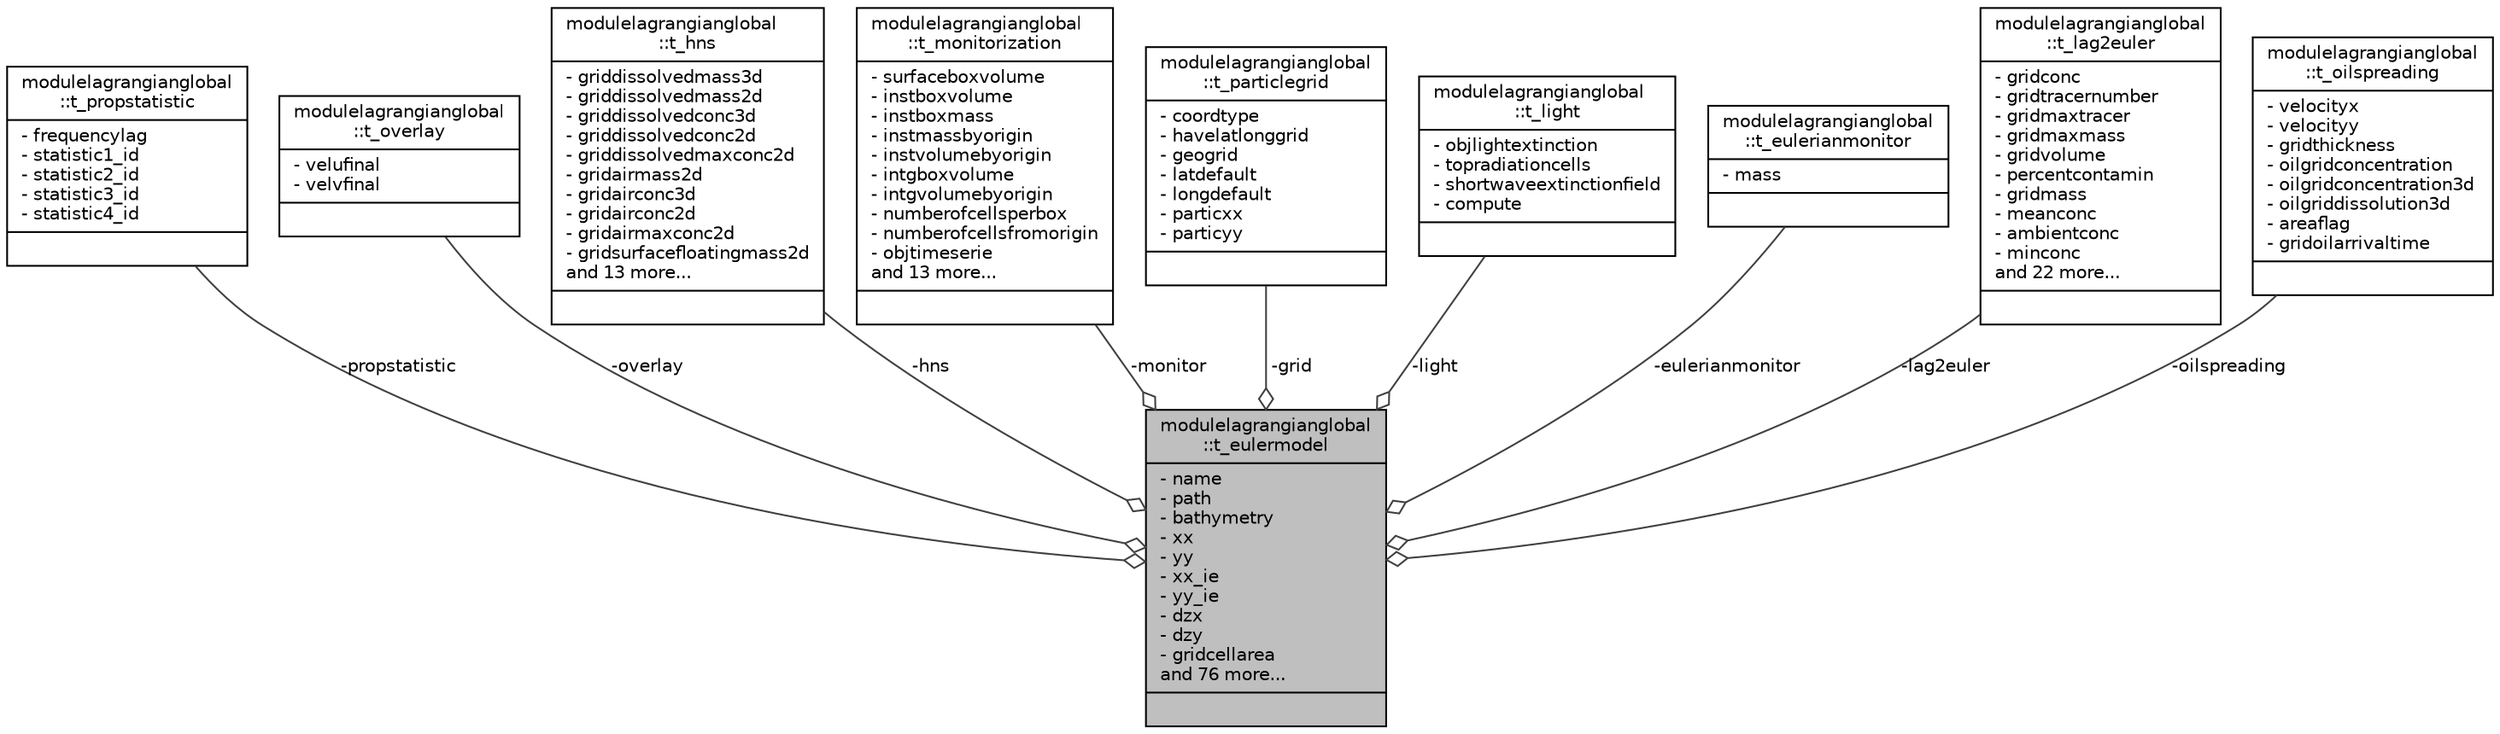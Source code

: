 digraph "modulelagrangianglobal::t_eulermodel"
{
 // LATEX_PDF_SIZE
  edge [fontname="Helvetica",fontsize="10",labelfontname="Helvetica",labelfontsize="10"];
  node [fontname="Helvetica",fontsize="10",shape=record];
  Node1 [label="{modulelagrangianglobal\l::t_eulermodel\n|- name\l- path\l- bathymetry\l- xx\l- yy\l- xx_ie\l- yy_ie\l- dzx\l- dzy\l- gridcellarea\land 76 more...\l|}",height=0.2,width=0.4,color="black", fillcolor="grey75", style="filled", fontcolor="black",tooltip=" "];
  Node2 -> Node1 [color="grey25",fontsize="10",style="solid",label=" -propstatistic" ,arrowhead="odiamond",fontname="Helvetica"];
  Node2 [label="{modulelagrangianglobal\l::t_propstatistic\n|- frequencylag\l- statistic1_id\l- statistic2_id\l- statistic3_id\l- statistic4_id\l|}",height=0.2,width=0.4,color="black", fillcolor="white", style="filled",URL="$structmodulelagrangianglobal_1_1t__propstatistic.html",tooltip=" "];
  Node3 -> Node1 [color="grey25",fontsize="10",style="solid",label=" -overlay" ,arrowhead="odiamond",fontname="Helvetica"];
  Node3 [label="{modulelagrangianglobal\l::t_overlay\n|- velufinal\l- velvfinal\l|}",height=0.2,width=0.4,color="black", fillcolor="white", style="filled",URL="$structmodulelagrangianglobal_1_1t__overlay.html",tooltip=" "];
  Node4 -> Node1 [color="grey25",fontsize="10",style="solid",label=" -hns" ,arrowhead="odiamond",fontname="Helvetica"];
  Node4 [label="{modulelagrangianglobal\l::t_hns\n|- griddissolvedmass3d\l- griddissolvedmass2d\l- griddissolvedconc3d\l- griddissolvedconc2d\l- griddissolvedmaxconc2d\l- gridairmass2d\l- gridairconc3d\l- gridairconc2d\l- gridairmaxconc2d\l- gridsurfacefloatingmass2d\land 13 more...\l|}",height=0.2,width=0.4,color="black", fillcolor="white", style="filled",URL="$structmodulelagrangianglobal_1_1t__hns.html",tooltip=" "];
  Node5 -> Node1 [color="grey25",fontsize="10",style="solid",label=" -monitor" ,arrowhead="odiamond",fontname="Helvetica"];
  Node5 [label="{modulelagrangianglobal\l::t_monitorization\n|- surfaceboxvolume\l- instboxvolume\l- instboxmass\l- instmassbyorigin\l- instvolumebyorigin\l- intgboxvolume\l- intgvolumebyorigin\l- numberofcellsperbox\l- numberofcellsfromorigin\l- objtimeserie\land 13 more...\l|}",height=0.2,width=0.4,color="black", fillcolor="white", style="filled",URL="$structmodulelagrangianglobal_1_1t__monitorization.html",tooltip=" "];
  Node6 -> Node1 [color="grey25",fontsize="10",style="solid",label=" -grid" ,arrowhead="odiamond",fontname="Helvetica"];
  Node6 [label="{modulelagrangianglobal\l::t_particlegrid\n|- coordtype\l- havelatlonggrid\l- geogrid\l- latdefault\l- longdefault\l- particxx\l- particyy\l|}",height=0.2,width=0.4,color="black", fillcolor="white", style="filled",URL="$structmodulelagrangianglobal_1_1t__particlegrid.html",tooltip=" "];
  Node7 -> Node1 [color="grey25",fontsize="10",style="solid",label=" -light" ,arrowhead="odiamond",fontname="Helvetica"];
  Node7 [label="{modulelagrangianglobal\l::t_light\n|- objlightextinction\l- topradiationcells\l- shortwaveextinctionfield\l- compute\l|}",height=0.2,width=0.4,color="black", fillcolor="white", style="filled",URL="$structmodulelagrangianglobal_1_1t__light.html",tooltip=" "];
  Node8 -> Node1 [color="grey25",fontsize="10",style="solid",label=" -eulerianmonitor" ,arrowhead="odiamond",fontname="Helvetica"];
  Node8 [label="{modulelagrangianglobal\l::t_eulerianmonitor\n|- mass\l|}",height=0.2,width=0.4,color="black", fillcolor="white", style="filled",URL="$structmodulelagrangianglobal_1_1t__eulerianmonitor.html",tooltip=" "];
  Node9 -> Node1 [color="grey25",fontsize="10",style="solid",label=" -lag2euler" ,arrowhead="odiamond",fontname="Helvetica"];
  Node9 [label="{modulelagrangianglobal\l::t_lag2euler\n|- gridconc\l- gridtracernumber\l- gridmaxtracer\l- gridmaxmass\l- gridvolume\l- percentcontamin\l- gridmass\l- meanconc\l- ambientconc\l- minconc\land 22 more...\l|}",height=0.2,width=0.4,color="black", fillcolor="white", style="filled",URL="$structmodulelagrangianglobal_1_1t__lag2euler.html",tooltip=" "];
  Node10 -> Node1 [color="grey25",fontsize="10",style="solid",label=" -oilspreading" ,arrowhead="odiamond",fontname="Helvetica"];
  Node10 [label="{modulelagrangianglobal\l::t_oilspreading\n|- velocityx\l- velocityy\l- gridthickness\l- oilgridconcentration\l- oilgridconcentration3d\l- oilgriddissolution3d\l- areaflag\l- gridoilarrivaltime\l|}",height=0.2,width=0.4,color="black", fillcolor="white", style="filled",URL="$structmodulelagrangianglobal_1_1t__oilspreading.html",tooltip=" "];
}
